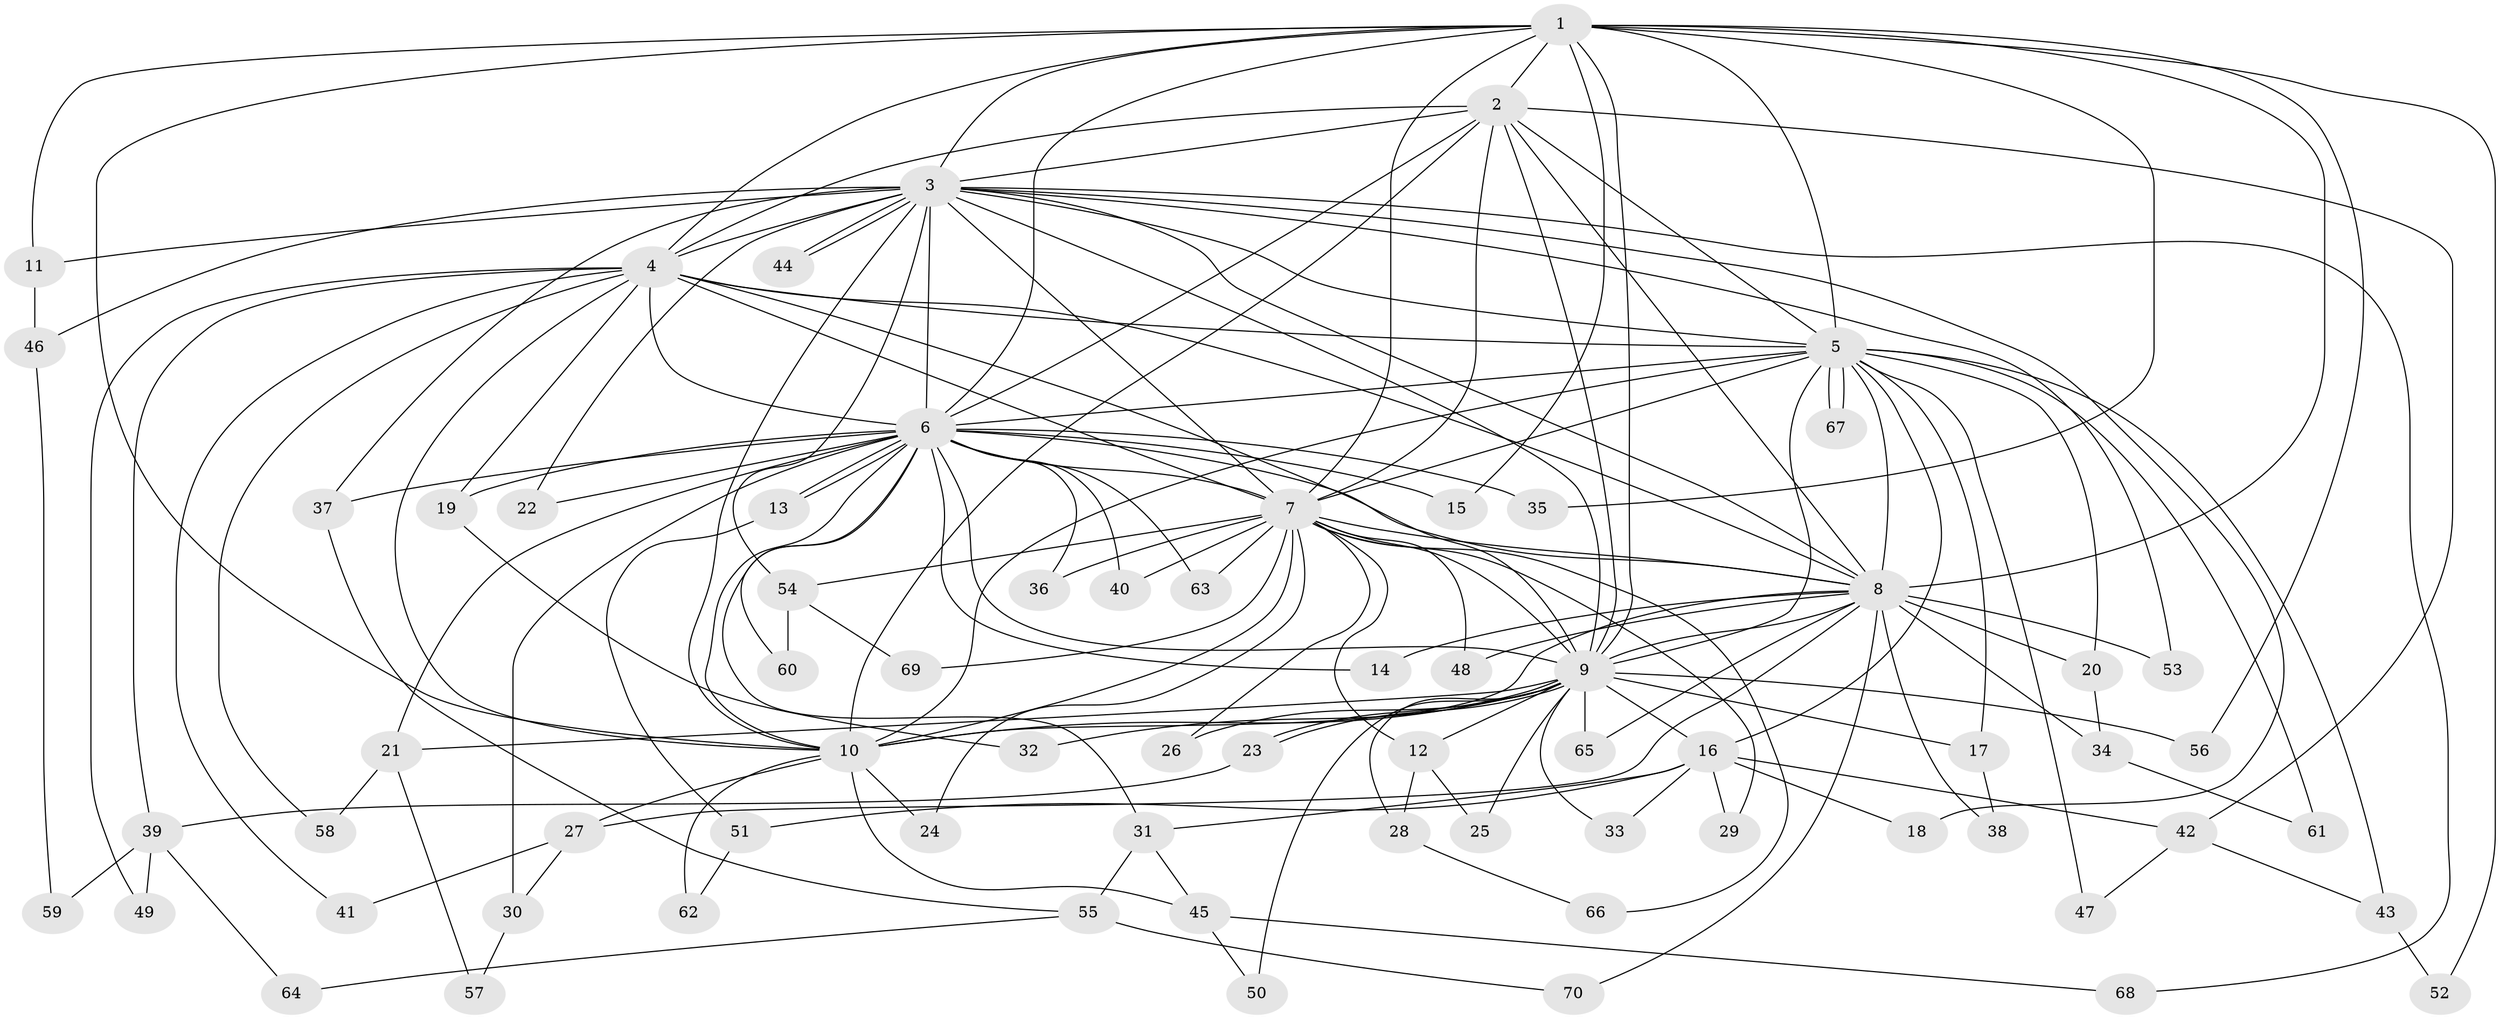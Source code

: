 // Generated by graph-tools (version 1.1) at 2025/45/03/09/25 04:45:48]
// undirected, 70 vertices, 165 edges
graph export_dot {
graph [start="1"]
  node [color=gray90,style=filled];
  1;
  2;
  3;
  4;
  5;
  6;
  7;
  8;
  9;
  10;
  11;
  12;
  13;
  14;
  15;
  16;
  17;
  18;
  19;
  20;
  21;
  22;
  23;
  24;
  25;
  26;
  27;
  28;
  29;
  30;
  31;
  32;
  33;
  34;
  35;
  36;
  37;
  38;
  39;
  40;
  41;
  42;
  43;
  44;
  45;
  46;
  47;
  48;
  49;
  50;
  51;
  52;
  53;
  54;
  55;
  56;
  57;
  58;
  59;
  60;
  61;
  62;
  63;
  64;
  65;
  66;
  67;
  68;
  69;
  70;
  1 -- 2;
  1 -- 3;
  1 -- 4;
  1 -- 5;
  1 -- 6;
  1 -- 7;
  1 -- 8;
  1 -- 9;
  1 -- 10;
  1 -- 11;
  1 -- 15;
  1 -- 35;
  1 -- 52;
  1 -- 56;
  2 -- 3;
  2 -- 4;
  2 -- 5;
  2 -- 6;
  2 -- 7;
  2 -- 8;
  2 -- 9;
  2 -- 10;
  2 -- 42;
  3 -- 4;
  3 -- 5;
  3 -- 6;
  3 -- 7;
  3 -- 8;
  3 -- 9;
  3 -- 10;
  3 -- 11;
  3 -- 18;
  3 -- 22;
  3 -- 37;
  3 -- 44;
  3 -- 44;
  3 -- 46;
  3 -- 53;
  3 -- 54;
  3 -- 68;
  4 -- 5;
  4 -- 6;
  4 -- 7;
  4 -- 8;
  4 -- 9;
  4 -- 10;
  4 -- 19;
  4 -- 39;
  4 -- 41;
  4 -- 49;
  4 -- 58;
  5 -- 6;
  5 -- 7;
  5 -- 8;
  5 -- 9;
  5 -- 10;
  5 -- 16;
  5 -- 17;
  5 -- 20;
  5 -- 43;
  5 -- 47;
  5 -- 61;
  5 -- 67;
  5 -- 67;
  6 -- 7;
  6 -- 8;
  6 -- 9;
  6 -- 10;
  6 -- 13;
  6 -- 13;
  6 -- 14;
  6 -- 15;
  6 -- 19;
  6 -- 21;
  6 -- 22;
  6 -- 30;
  6 -- 31;
  6 -- 35;
  6 -- 36;
  6 -- 37;
  6 -- 40;
  6 -- 60;
  6 -- 63;
  7 -- 8;
  7 -- 9;
  7 -- 10;
  7 -- 12;
  7 -- 24;
  7 -- 26;
  7 -- 29;
  7 -- 36;
  7 -- 40;
  7 -- 48;
  7 -- 54;
  7 -- 63;
  7 -- 66;
  7 -- 69;
  8 -- 9;
  8 -- 10;
  8 -- 14;
  8 -- 20;
  8 -- 27;
  8 -- 34;
  8 -- 38;
  8 -- 48;
  8 -- 53;
  8 -- 65;
  8 -- 70;
  9 -- 10;
  9 -- 12;
  9 -- 16;
  9 -- 17;
  9 -- 21;
  9 -- 23;
  9 -- 23;
  9 -- 25;
  9 -- 26;
  9 -- 28;
  9 -- 32;
  9 -- 33;
  9 -- 50;
  9 -- 56;
  9 -- 65;
  10 -- 24;
  10 -- 27;
  10 -- 45;
  10 -- 62;
  11 -- 46;
  12 -- 25;
  12 -- 28;
  13 -- 51;
  16 -- 18;
  16 -- 29;
  16 -- 31;
  16 -- 33;
  16 -- 42;
  16 -- 51;
  17 -- 38;
  19 -- 32;
  20 -- 34;
  21 -- 57;
  21 -- 58;
  23 -- 39;
  27 -- 30;
  27 -- 41;
  28 -- 66;
  30 -- 57;
  31 -- 45;
  31 -- 55;
  34 -- 61;
  37 -- 55;
  39 -- 49;
  39 -- 59;
  39 -- 64;
  42 -- 43;
  42 -- 47;
  43 -- 52;
  45 -- 50;
  45 -- 68;
  46 -- 59;
  51 -- 62;
  54 -- 60;
  54 -- 69;
  55 -- 64;
  55 -- 70;
}
